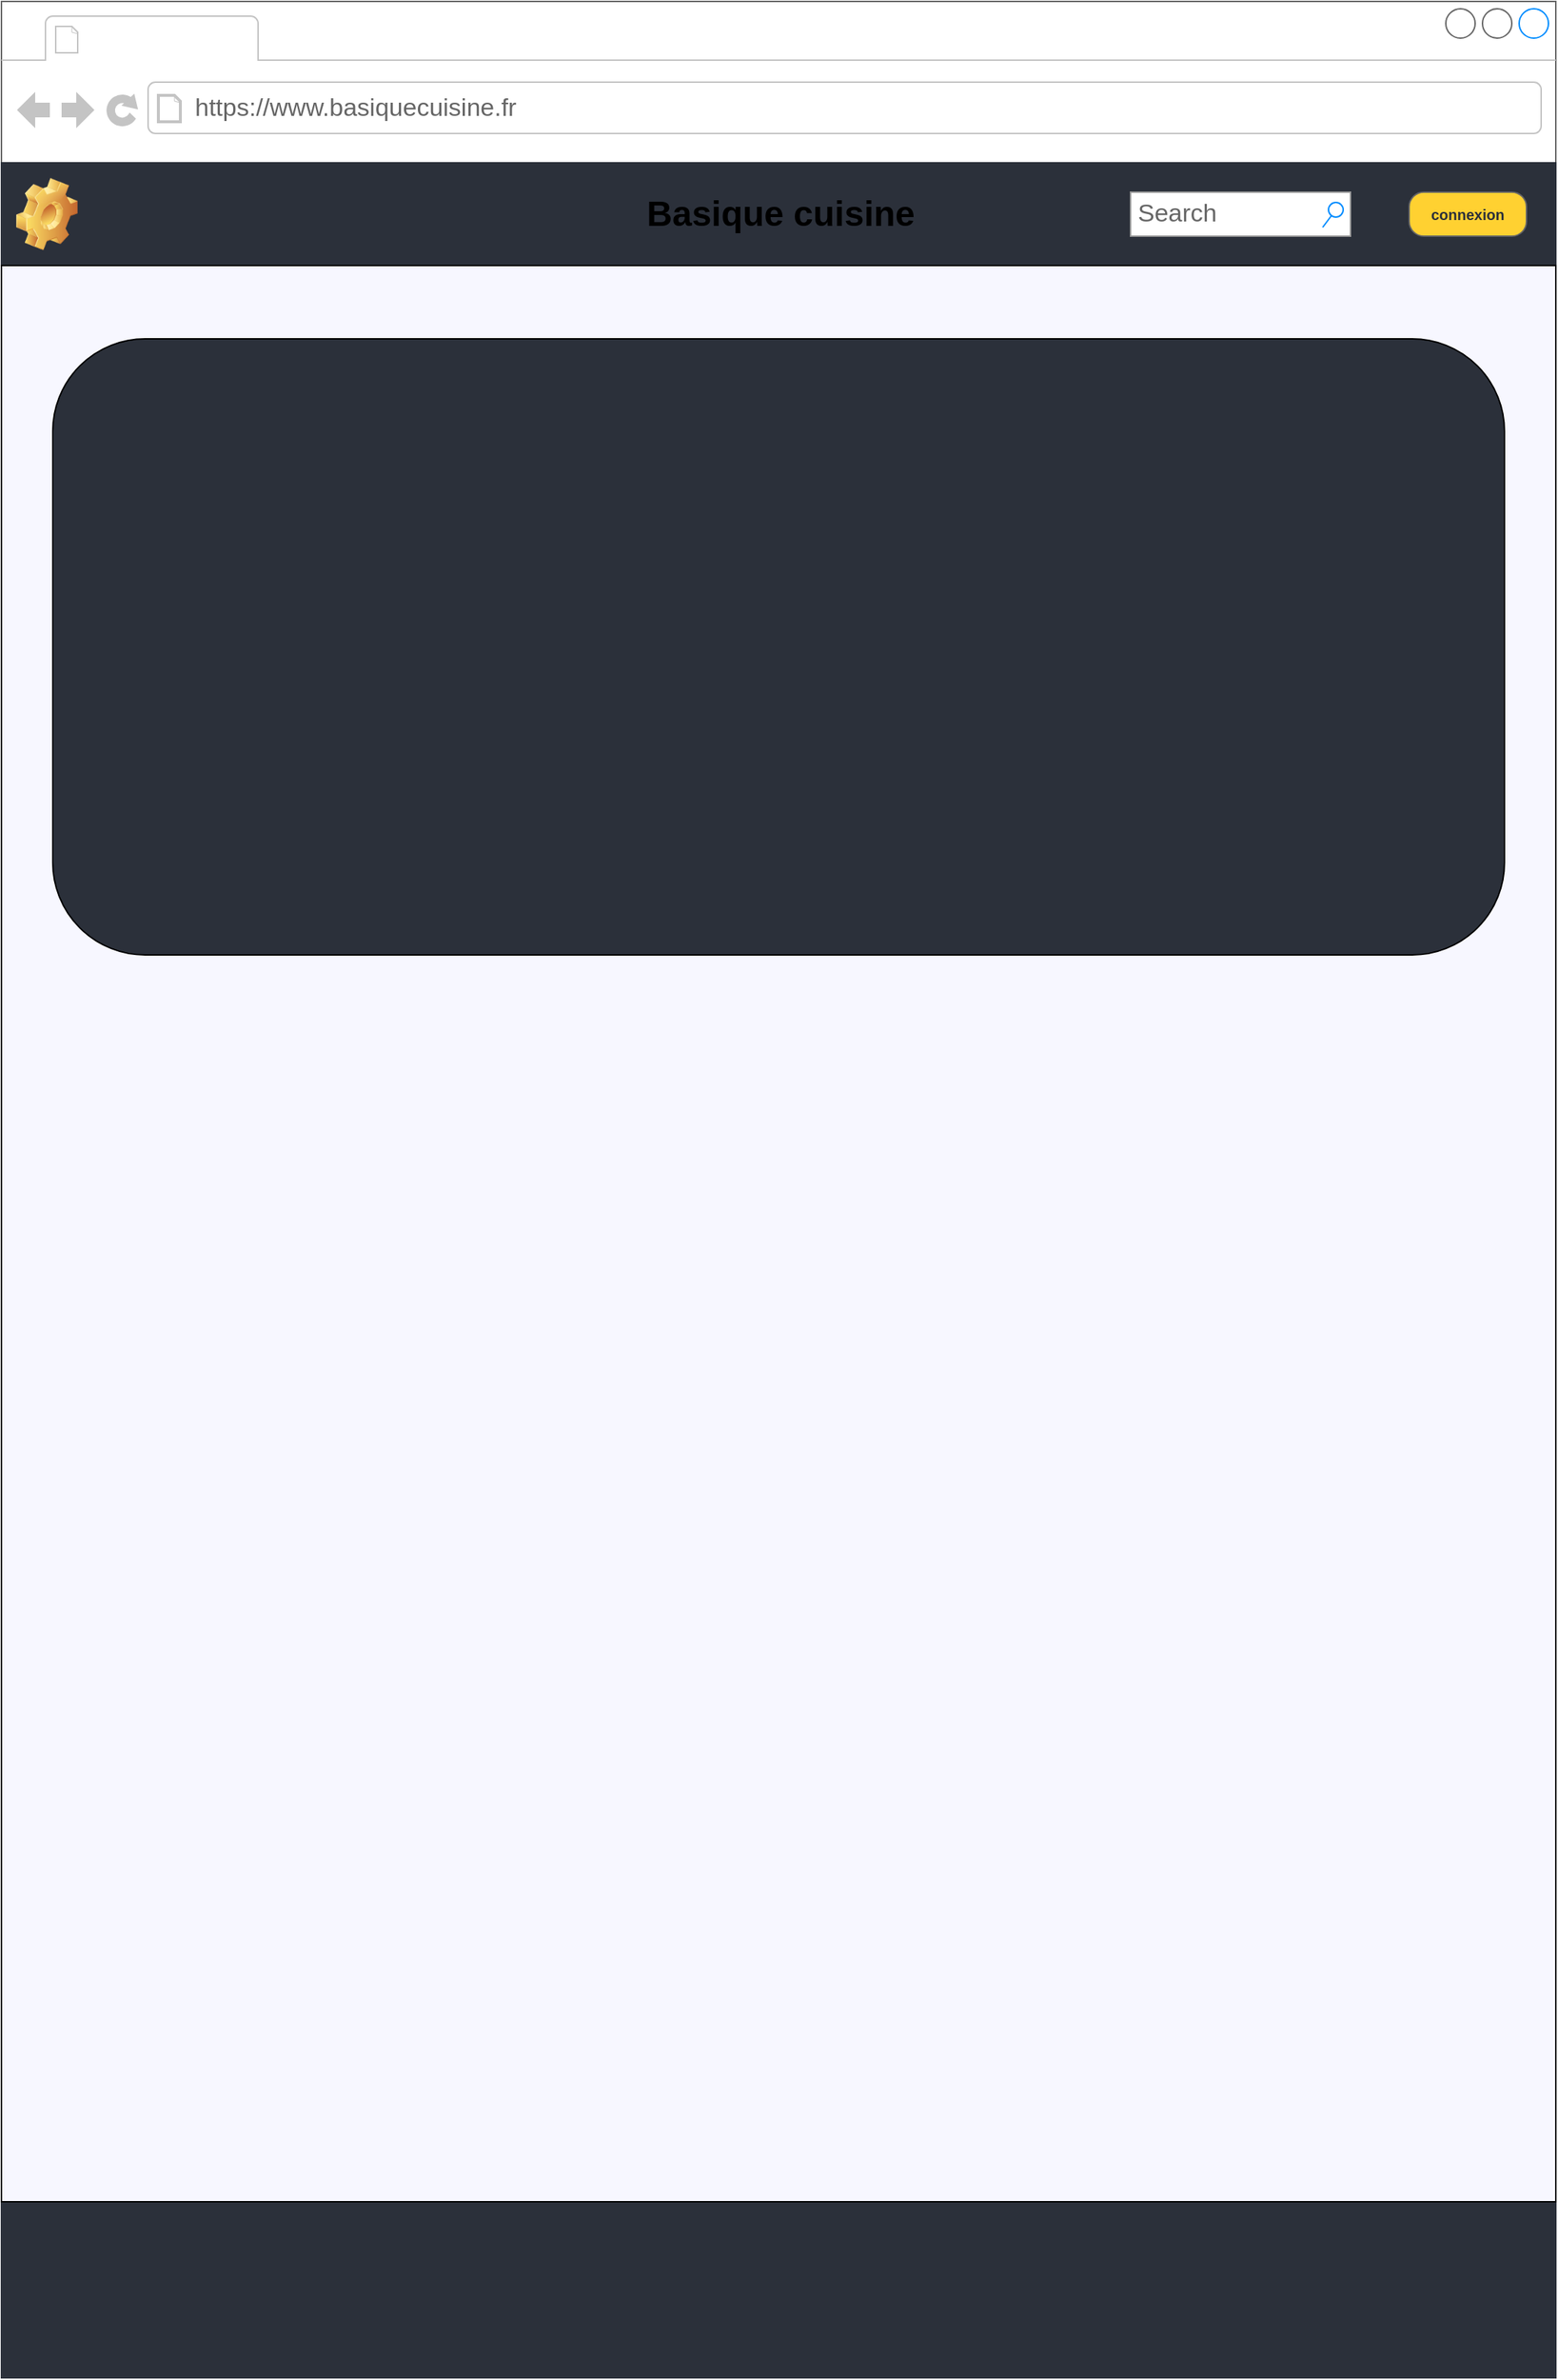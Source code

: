 <mxfile version="24.7.17">
  <diagram name="Page-1" id="2cc2dc42-3aac-f2a9-1cec-7a8b7cbee084">
    <mxGraphModel dx="1518" dy="731" grid="1" gridSize="10" guides="1" tooltips="1" connect="1" arrows="1" fold="1" page="1" pageScale="1" pageWidth="1100" pageHeight="850" background="none" math="0" shadow="0">
      <root>
        <mxCell id="0" />
        <mxCell id="1" parent="0" />
        <mxCell id="yRVsungV-v0WATQHj0iz-91" value="" style="strokeWidth=1;shadow=0;dashed=0;align=center;html=1;shape=mxgraph.mockup.containers.browserWindow;rSize=0;strokeColor=#666666;strokeColor2=#008cff;strokeColor3=#c4c4c4;mainText=,;recursiveResize=0;movable=1;resizable=1;rotatable=1;deletable=1;editable=1;locked=0;connectable=1;" vertex="1" parent="1">
          <mxGeometry x="20" y="20" width="1060" height="1620" as="geometry" />
        </mxCell>
        <mxCell id="yRVsungV-v0WATQHj0iz-92" value="" style="strokeWidth=1;shadow=0;dashed=0;align=center;html=1;shape=mxgraph.mockup.containers.anchor;fontSize=17;fontColor=#666666;align=left;whiteSpace=wrap;" vertex="1" parent="yRVsungV-v0WATQHj0iz-91">
          <mxGeometry x="60" y="12" width="110" height="26" as="geometry" />
        </mxCell>
        <mxCell id="yRVsungV-v0WATQHj0iz-93" value="https://www.basiquecuisine.fr" style="strokeWidth=1;shadow=0;dashed=0;align=center;html=1;shape=mxgraph.mockup.containers.anchor;rSize=0;fontSize=17;fontColor=#666666;align=left;" vertex="1" parent="yRVsungV-v0WATQHj0iz-91">
          <mxGeometry x="130" y="60" width="250" height="26" as="geometry" />
        </mxCell>
        <mxCell id="yRVsungV-v0WATQHj0iz-96" value="" style="rounded=0;whiteSpace=wrap;html=1;fillColor=#2b303a;strokeColor=#2b303a;" vertex="1" parent="yRVsungV-v0WATQHj0iz-91">
          <mxGeometry y="1500" width="1060" height="120" as="geometry" />
        </mxCell>
        <mxCell id="yRVsungV-v0WATQHj0iz-94" value="" style="rounded=0;whiteSpace=wrap;html=1;fillColor=#2b303a;strokeColor=#2b303a;movable=1;resizable=1;rotatable=1;deletable=1;editable=1;locked=0;connectable=1;" vertex="1" parent="1">
          <mxGeometry x="20" y="130" width="1060" height="70" as="geometry" />
        </mxCell>
        <mxCell id="yRVsungV-v0WATQHj0iz-95" value="" style="rounded=0;whiteSpace=wrap;html=1;fillColor=#f7f7ff;" vertex="1" parent="1">
          <mxGeometry x="20" y="200" width="1060" height="1320" as="geometry" />
        </mxCell>
        <mxCell id="yRVsungV-v0WATQHj0iz-97" value="connexion" style="strokeWidth=1;shadow=0;dashed=0;align=center;html=1;shape=mxgraph.mockup.buttons.button;strokeColor=#666666;fontColor=#2b303a;mainText=;buttonStyle=round;fontSize=10;fontStyle=1;fillColor=#ffd131;whiteSpace=wrap;" vertex="1" parent="1">
          <mxGeometry x="980" y="150" width="80" height="30" as="geometry" />
        </mxCell>
        <mxCell id="yRVsungV-v0WATQHj0iz-98" value="Search" style="strokeWidth=1;shadow=0;dashed=0;align=center;html=1;shape=mxgraph.mockup.forms.searchBox;strokeColor=#999999;mainText=;strokeColor2=#008cff;fontColor=#666666;fontSize=17;align=left;spacingLeft=3;whiteSpace=wrap;" vertex="1" parent="1">
          <mxGeometry x="790" y="150" width="150" height="30" as="geometry" />
        </mxCell>
        <mxCell id="yRVsungV-v0WATQHj0iz-99" value="Basique cuisine" style="text;strokeColor=none;fillColor=none;html=1;fontSize=24;fontStyle=1;verticalAlign=middle;align=center;" vertex="1" parent="1">
          <mxGeometry x="443" y="145" width="215" height="40" as="geometry" />
        </mxCell>
        <mxCell id="yRVsungV-v0WATQHj0iz-100" value="" style="shape=image;html=1;verticalLabelPosition=bottom;verticalAlign=top;imageAspect=1;aspect=fixed;image=img/clipart/Gear_128x128.png" vertex="1" parent="1">
          <mxGeometry x="30" y="140.37" width="42" height="49.27" as="geometry" />
        </mxCell>
        <mxCell id="yRVsungV-v0WATQHj0iz-102" value="" style="rounded=1;whiteSpace=wrap;html=1;fillColor=#2b303a;" vertex="1" parent="1">
          <mxGeometry x="55" y="250" width="990" height="420" as="geometry" />
        </mxCell>
      </root>
    </mxGraphModel>
  </diagram>
</mxfile>
